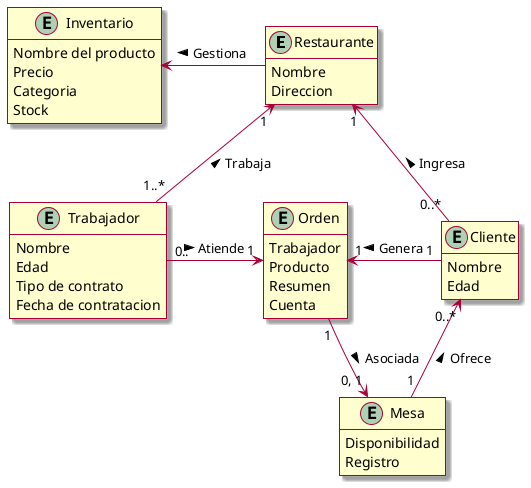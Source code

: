 @startuml
skin rose
hide empty members

entity Restaurante {
Nombre
Direccion
}

entity Trabajador {
Nombre
Edad
Tipo de contrato
Fecha de contratacion
}

entity Orden {
Trabajador
Producto
Resumen
Cuenta
}

entity Mesa {
Disponibilidad
Registro
}

entity Cliente {
Nombre
Edad
}

entity Inventario {
Nombre del producto
Precio
Categoria
Stock
}

Restaurante -left-> Inventario : Gestiona >
Restaurante "1" <-right- "0..*" Cliente : Ingresa <
Restaurante "1" <-down- "1..*" Trabajador : Trabaja <
Trabajador "0.." -right-> "1" Orden : Atiende >
Orden "1" -up-> "0, 1" Mesa : Asociada >
Mesa "1" -up-> "0..*" Cliente : Ofrece >
Cliente "1" -left-> "1" Orden : Genera >
@enduml